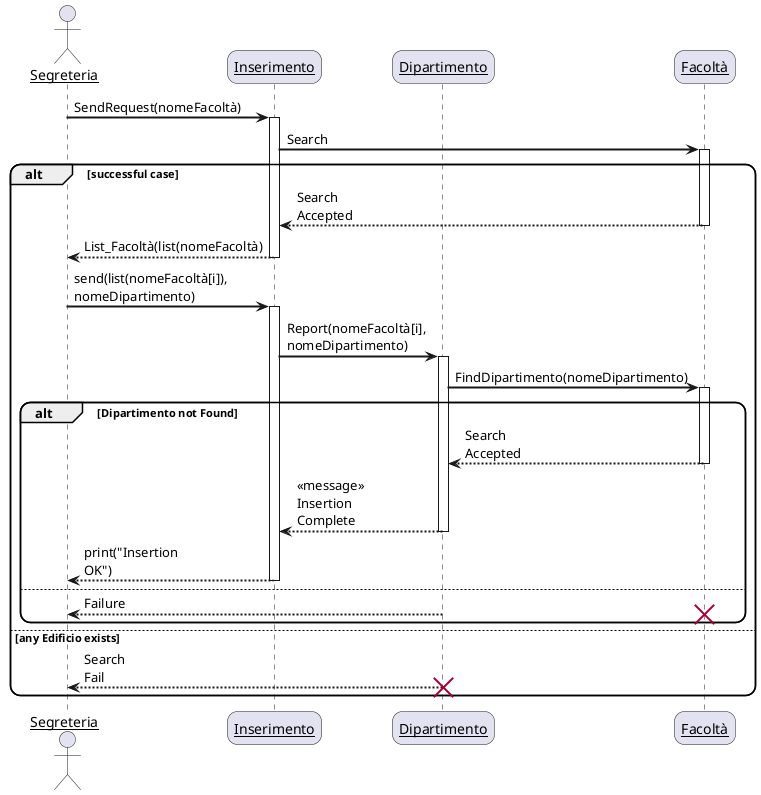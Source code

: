 @startuml
skinparam sequenceArrowThickness 2
skinparam roundcorner 20
skinparam maxmessagesize 60
skinparam sequenceParticipant underline

actor Segreteria
participant "Inserimento" as A
participant "Dipartimento" as B
participant "Facoltà" as C

Segreteria -> A: SendRequest(nomeFacoltà)
activate A

A -> C: Search
activate C


alt successful case

    C --> A: Search Accepted
    deactivate C
    A --> Segreteria: List_Facoltà(list(nomeFacoltà)
    deactivate A

    Segreteria -> A: send(list(nomeFacoltà[i]), nomeDipartimento)
    activate A

    A -> B: Report(nomeFacoltà[i], nomeDipartimento)
    activate B
    
    B -> C: FindDipartimento(nomeDipartimento)
    activate C
    
    alt Dipartimento not Found

        C --> B: Search Accepted
        deactivate C
        
        B --> A: <<message>> Insertion Complete
        deactivate B
        
        A --> Segreteria: print("Insertion OK")
        deactivate A

    else
        
        B --> Segreteria: Failure
        destroy C
    end

else any Edificio exists

    B --> Segreteria: Search Fail
    destroy B
    
end

@enduml
